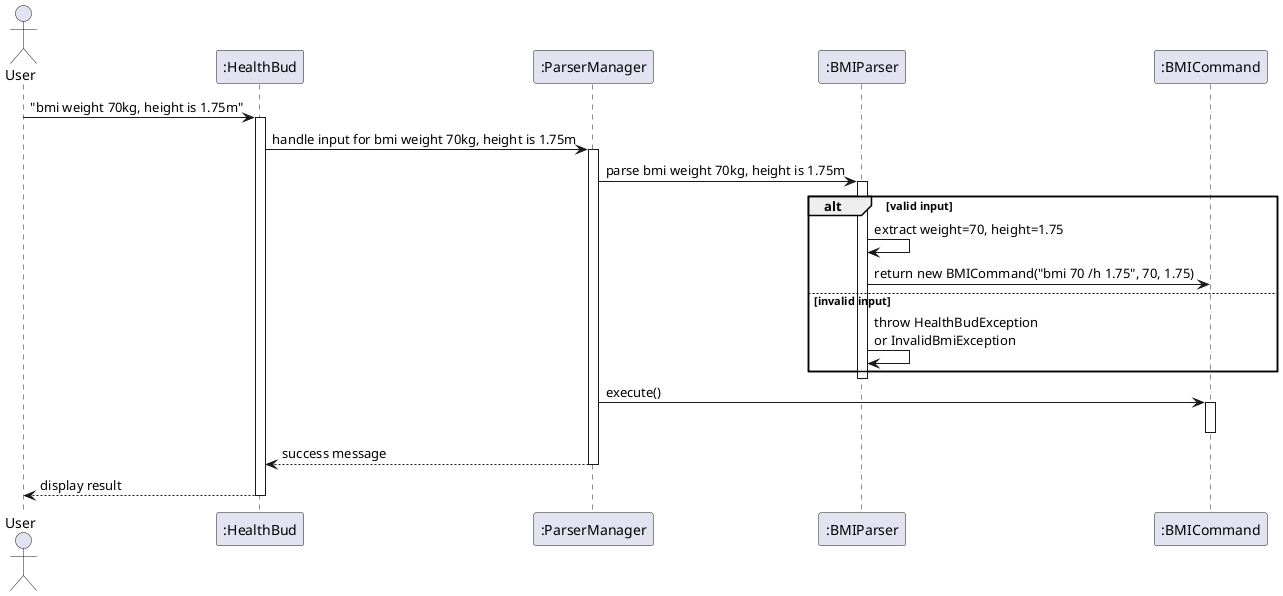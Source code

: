 @startuml
actor User
participant ":HealthBud" as HealthBud
participant ":ParserManager" as GeneralParser
participant ":BMIParser" as BMIParser
participant ":BMICommand" as BMICommand

User -> HealthBud: "bmi weight 70kg, height is 1.75m"
activate HealthBud

HealthBud -> GeneralParser: handle input for bmi weight 70kg, height is 1.75m
activate GeneralParser

GeneralParser -> BMIParser: parse bmi weight 70kg, height is 1.75m
activate BMIParser

alt valid input
    BMIParser -> BMIParser: extract weight=70, height=1.75
    BMIParser -> BMICommand: return new BMICommand("bmi 70 /h 1.75", 70, 1.75)

else invalid input
    BMIParser -> BMIParser: throw HealthBudException\nor InvalidBmiException
end
deactivate BMIParser

GeneralParser -> BMICommand: execute()
activate BMICommand
deactivate BMICommand

GeneralParser --> HealthBud: success message
deactivate GeneralParser

HealthBud --> User: display result
deactivate HealthBud
@enduml